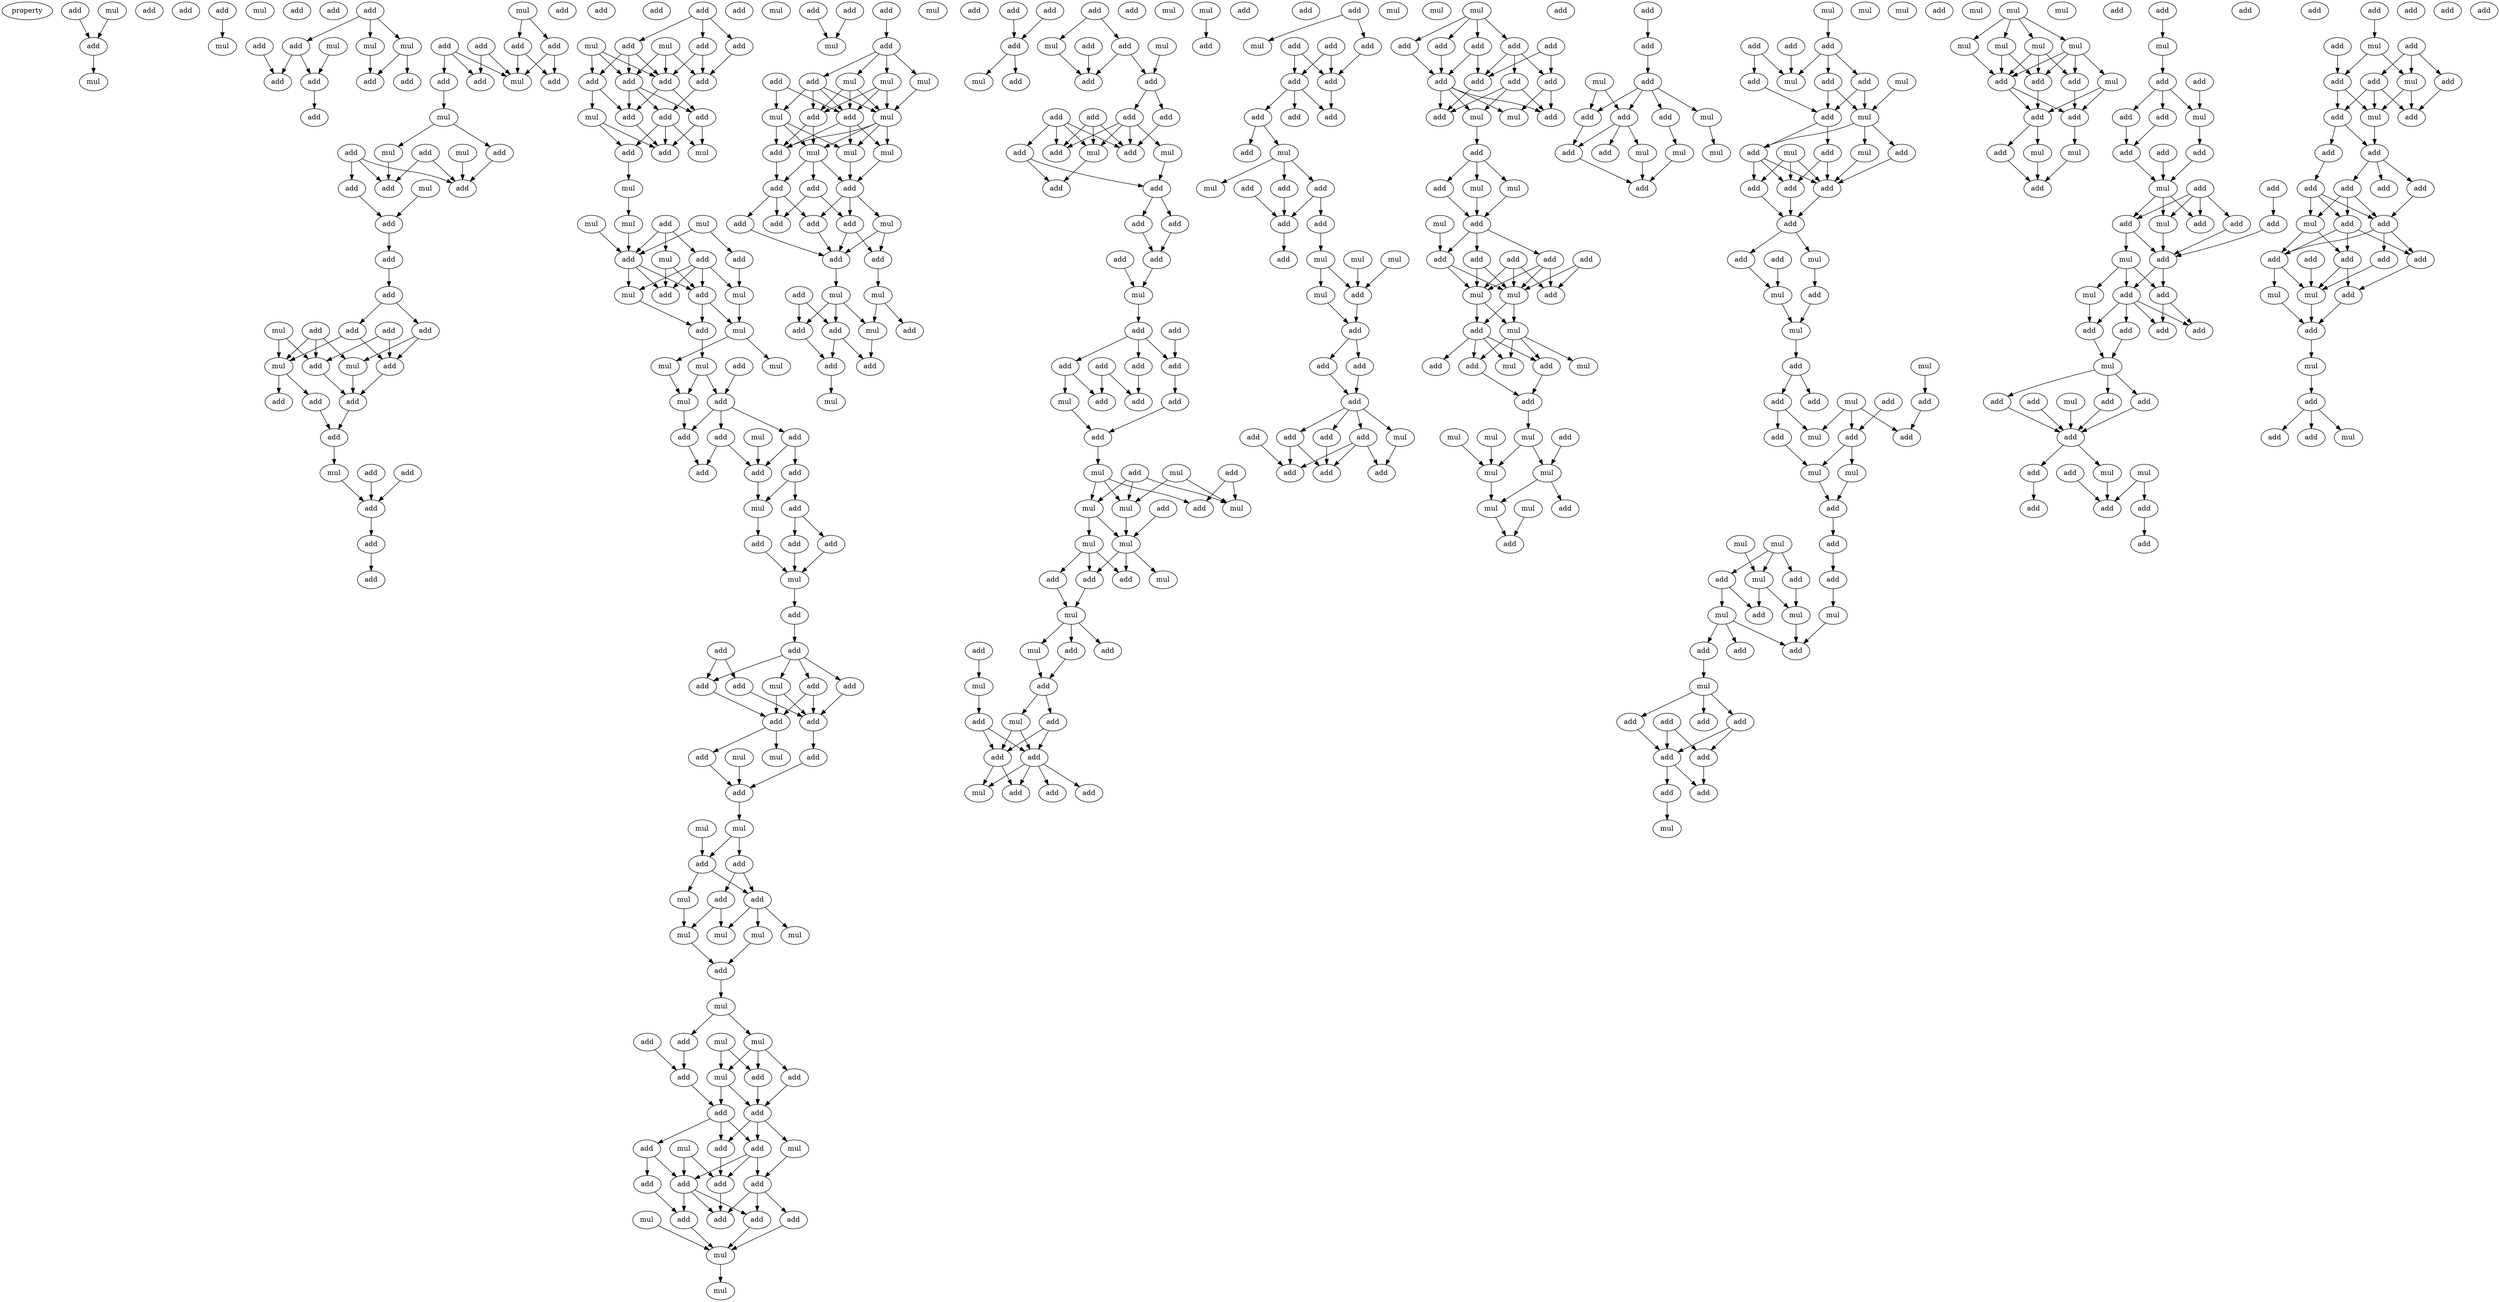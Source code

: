 digraph {
    node [fontcolor=black]
    property [mul=2,lf=1.8]
    0 [ label = add ];
    1 [ label = add ];
    2 [ label = add ];
    3 [ label = mul ];
    4 [ label = add ];
    5 [ label = add ];
    6 [ label = mul ];
    7 [ label = add ];
    8 [ label = add ];
    9 [ label = mul ];
    10 [ label = mul ];
    11 [ label = add ];
    12 [ label = mul ];
    13 [ label = add ];
    14 [ label = mul ];
    15 [ label = mul ];
    16 [ label = add ];
    17 [ label = add ];
    18 [ label = add ];
    19 [ label = add ];
    20 [ label = add ];
    21 [ label = add ];
    22 [ label = mul ];
    23 [ label = add ];
    24 [ label = add ];
    25 [ label = add ];
    26 [ label = add ];
    27 [ label = mul ];
    28 [ label = add ];
    29 [ label = add ];
    30 [ label = add ];
    31 [ label = mul ];
    32 [ label = add ];
    33 [ label = mul ];
    34 [ label = add ];
    35 [ label = mul ];
    36 [ label = add ];
    37 [ label = add ];
    38 [ label = mul ];
    39 [ label = add ];
    40 [ label = add ];
    41 [ label = add ];
    42 [ label = add ];
    43 [ label = add ];
    44 [ label = add ];
    45 [ label = add ];
    46 [ label = add ];
    47 [ label = add ];
    48 [ label = mul ];
    49 [ label = mul ];
    50 [ label = mul ];
    51 [ label = add ];
    52 [ label = add ];
    53 [ label = add ];
    54 [ label = add ];
    55 [ label = add ];
    56 [ label = add ];
    57 [ label = add ];
    58 [ label = mul ];
    59 [ label = add ];
    60 [ label = add ];
    61 [ label = add ];
    62 [ label = add ];
    63 [ label = add ];
    64 [ label = add ];
    65 [ label = add ];
    66 [ label = add ];
    67 [ label = add ];
    68 [ label = mul ];
    69 [ label = add ];
    70 [ label = add ];
    71 [ label = mul ];
    72 [ label = add ];
    73 [ label = add ];
    74 [ label = add ];
    75 [ label = add ];
    76 [ label = add ];
    77 [ label = add ];
    78 [ label = add ];
    79 [ label = mul ];
    80 [ label = mul ];
    81 [ label = add ];
    82 [ label = add ];
    83 [ label = mul ];
    84 [ label = mul ];
    85 [ label = mul ];
    86 [ label = add ];
    87 [ label = mul ];
    88 [ label = add ];
    89 [ label = add ];
    90 [ label = mul ];
    91 [ label = add ];
    92 [ label = mul ];
    93 [ label = mul ];
    94 [ label = add ];
    95 [ label = add ];
    96 [ label = add ];
    97 [ label = mul ];
    98 [ label = mul ];
    99 [ label = mul ];
    100 [ label = mul ];
    101 [ label = add ];
    102 [ label = mul ];
    103 [ label = add ];
    104 [ label = add ];
    105 [ label = mul ];
    106 [ label = add ];
    107 [ label = add ];
    108 [ label = add ];
    109 [ label = add ];
    110 [ label = add ];
    111 [ label = add ];
    112 [ label = mul ];
    113 [ label = add ];
    114 [ label = add ];
    115 [ label = add ];
    116 [ label = add ];
    117 [ label = mul ];
    118 [ label = mul ];
    119 [ label = add ];
    120 [ label = add ];
    121 [ label = add ];
    122 [ label = add ];
    123 [ label = add ];
    124 [ label = add ];
    125 [ label = add ];
    126 [ label = mul ];
    127 [ label = add ];
    128 [ label = add ];
    129 [ label = mul ];
    130 [ label = add ];
    131 [ label = mul ];
    132 [ label = add ];
    133 [ label = add ];
    134 [ label = mul ];
    135 [ label = add ];
    136 [ label = mul ];
    137 [ label = add ];
    138 [ label = add ];
    139 [ label = mul ];
    140 [ label = add ];
    141 [ label = mul ];
    142 [ label = add ];
    143 [ label = add ];
    144 [ label = mul ];
    145 [ label = mul ];
    146 [ label = mul ];
    147 [ label = mul ];
    148 [ label = add ];
    149 [ label = mul ];
    150 [ label = mul ];
    151 [ label = mul ];
    152 [ label = add ];
    153 [ label = add ];
    154 [ label = mul ];
    155 [ label = add ];
    156 [ label = add ];
    157 [ label = add ];
    158 [ label = add ];
    159 [ label = add ];
    160 [ label = add ];
    161 [ label = mul ];
    162 [ label = mul ];
    163 [ label = add ];
    164 [ label = add ];
    165 [ label = add ];
    166 [ label = add ];
    167 [ label = add ];
    168 [ label = add ];
    169 [ label = add ];
    170 [ label = add ];
    171 [ label = add ];
    172 [ label = add ];
    173 [ label = mul ];
    174 [ label = mul ];
    175 [ label = mul ];
    176 [ label = add ];
    177 [ label = mul ];
    178 [ label = add ];
    179 [ label = mul ];
    180 [ label = add ];
    181 [ label = add ];
    182 [ label = mul ];
    183 [ label = mul ];
    184 [ label = add ];
    185 [ label = mul ];
    186 [ label = add ];
    187 [ label = mul ];
    188 [ label = add ];
    189 [ label = mul ];
    190 [ label = mul ];
    191 [ label = mul ];
    192 [ label = add ];
    193 [ label = add ];
    194 [ label = add ];
    195 [ label = add ];
    196 [ label = add ];
    197 [ label = add ];
    198 [ label = mul ];
    199 [ label = add ];
    200 [ label = add ];
    201 [ label = add ];
    202 [ label = mul ];
    203 [ label = add ];
    204 [ label = mul ];
    205 [ label = add ];
    206 [ label = add ];
    207 [ label = mul ];
    208 [ label = add ];
    209 [ label = add ];
    210 [ label = add ];
    211 [ label = add ];
    212 [ label = add ];
    213 [ label = mul ];
    214 [ label = add ];
    215 [ label = add ];
    216 [ label = mul ];
    217 [ label = add ];
    218 [ label = add ];
    219 [ label = mul ];
    220 [ label = add ];
    221 [ label = add ];
    222 [ label = mul ];
    223 [ label = add ];
    224 [ label = add ];
    225 [ label = add ];
    226 [ label = add ];
    227 [ label = add ];
    228 [ label = add ];
    229 [ label = add ];
    230 [ label = mul ];
    231 [ label = mul ];
    232 [ label = add ];
    233 [ label = add ];
    234 [ label = add ];
    235 [ label = add ];
    236 [ label = add ];
    237 [ label = add ];
    238 [ label = add ];
    239 [ label = add ];
    240 [ label = mul ];
    241 [ label = add ];
    242 [ label = add ];
    243 [ label = add ];
    244 [ label = add ];
    245 [ label = add ];
    246 [ label = add ];
    247 [ label = add ];
    248 [ label = mul ];
    249 [ label = add ];
    250 [ label = add ];
    251 [ label = add ];
    252 [ label = mul ];
    253 [ label = add ];
    254 [ label = add ];
    255 [ label = mul ];
    256 [ label = mul ];
    257 [ label = add ];
    258 [ label = add ];
    259 [ label = mul ];
    260 [ label = mul ];
    261 [ label = mul ];
    262 [ label = mul ];
    263 [ label = add ];
    264 [ label = mul ];
    265 [ label = add ];
    266 [ label = add ];
    267 [ label = mul ];
    268 [ label = mul ];
    269 [ label = add ];
    270 [ label = add ];
    271 [ label = add ];
    272 [ label = add ];
    273 [ label = mul ];
    274 [ label = add ];
    275 [ label = add ];
    276 [ label = mul ];
    277 [ label = add ];
    278 [ label = mul ];
    279 [ label = add ];
    280 [ label = add ];
    281 [ label = add ];
    282 [ label = add ];
    283 [ label = mul ];
    284 [ label = mul ];
    285 [ label = add ];
    286 [ label = add ];
    287 [ label = add ];
    288 [ label = add ];
    289 [ label = add ];
    290 [ label = add ];
    291 [ label = mul ];
    292 [ label = add ];
    293 [ label = add ];
    294 [ label = add ];
    295 [ label = add ];
    296 [ label = add ];
    297 [ label = add ];
    298 [ label = add ];
    299 [ label = add ];
    300 [ label = mul ];
    301 [ label = mul ];
    302 [ label = add ];
    303 [ label = add ];
    304 [ label = add ];
    305 [ label = add ];
    306 [ label = add ];
    307 [ label = mul ];
    308 [ label = add ];
    309 [ label = mul ];
    310 [ label = mul ];
    311 [ label = mul ];
    312 [ label = add ];
    313 [ label = add ];
    314 [ label = add ];
    315 [ label = mul ];
    316 [ label = add ];
    317 [ label = add ];
    318 [ label = mul ];
    319 [ label = add ];
    320 [ label = add ];
    321 [ label = add ];
    322 [ label = add ];
    323 [ label = add ];
    324 [ label = add ];
    325 [ label = add ];
    326 [ label = mul ];
    327 [ label = mul ];
    328 [ label = add ];
    329 [ label = add ];
    330 [ label = add ];
    331 [ label = add ];
    332 [ label = add ];
    333 [ label = add ];
    334 [ label = add ];
    335 [ label = add ];
    336 [ label = add ];
    337 [ label = add ];
    338 [ label = mul ];
    339 [ label = add ];
    340 [ label = mul ];
    341 [ label = add ];
    342 [ label = add ];
    343 [ label = mul ];
    344 [ label = mul ];
    345 [ label = mul ];
    346 [ label = add ];
    347 [ label = add ];
    348 [ label = add ];
    349 [ label = add ];
    350 [ label = add ];
    351 [ label = add ];
    352 [ label = mul ];
    353 [ label = mul ];
    354 [ label = add ];
    355 [ label = mul ];
    356 [ label = add ];
    357 [ label = add ];
    358 [ label = add ];
    359 [ label = mul ];
    360 [ label = add ];
    361 [ label = mul ];
    362 [ label = add ];
    363 [ label = mul ];
    364 [ label = mul ];
    365 [ label = mul ];
    366 [ label = add ];
    367 [ label = mul ];
    368 [ label = mul ];
    369 [ label = add ];
    370 [ label = mul ];
    371 [ label = add ];
    372 [ label = mul ];
    373 [ label = add ];
    374 [ label = add ];
    375 [ label = add ];
    376 [ label = mul ];
    377 [ label = add ];
    378 [ label = add ];
    379 [ label = add ];
    380 [ label = add ];
    381 [ label = mul ];
    382 [ label = mul ];
    383 [ label = mul ];
    384 [ label = add ];
    385 [ label = mul ];
    386 [ label = add ];
    387 [ label = add ];
    388 [ label = mul ];
    389 [ label = add ];
    390 [ label = add ];
    391 [ label = add ];
    392 [ label = mul ];
    393 [ label = add ];
    394 [ label = add ];
    395 [ label = add ];
    396 [ label = mul ];
    397 [ label = add ];
    398 [ label = mul ];
    399 [ label = mul ];
    400 [ label = add ];
    401 [ label = add ];
    402 [ label = mul ];
    403 [ label = add ];
    404 [ label = add ];
    405 [ label = add ];
    406 [ label = add ];
    407 [ label = mul ];
    408 [ label = add ];
    409 [ label = add ];
    410 [ label = mul ];
    411 [ label = add ];
    412 [ label = add ];
    413 [ label = mul ];
    414 [ label = mul ];
    415 [ label = mul ];
    416 [ label = add ];
    417 [ label = add ];
    418 [ label = add ];
    419 [ label = add ];
    420 [ label = add ];
    421 [ label = mul ];
    422 [ label = add ];
    423 [ label = add ];
    424 [ label = add ];
    425 [ label = mul ];
    426 [ label = mul ];
    427 [ label = mul ];
    428 [ label = add ];
    429 [ label = mul ];
    430 [ label = add ];
    431 [ label = mul ];
    432 [ label = mul ];
    433 [ label = add ];
    434 [ label = add ];
    435 [ label = add ];
    436 [ label = mul ];
    437 [ label = add ];
    438 [ label = mul ];
    439 [ label = mul ];
    440 [ label = add ];
    441 [ label = add ];
    442 [ label = add ];
    443 [ label = mul ];
    444 [ label = mul ];
    445 [ label = add ];
    446 [ label = add ];
    447 [ label = add ];
    448 [ label = add ];
    449 [ label = add ];
    450 [ label = add ];
    451 [ label = add ];
    452 [ label = add ];
    453 [ label = mul ];
    454 [ label = add ];
    455 [ label = mul ];
    456 [ label = mul ];
    457 [ label = mul ];
    458 [ label = mul ];
    459 [ label = mul ];
    460 [ label = mul ];
    461 [ label = add ];
    462 [ label = mul ];
    463 [ label = add ];
    464 [ label = add ];
    465 [ label = add ];
    466 [ label = add ];
    467 [ label = add ];
    468 [ label = mul ];
    469 [ label = mul ];
    470 [ label = mul ];
    471 [ label = add ];
    472 [ label = add ];
    473 [ label = add ];
    474 [ label = add ];
    475 [ label = mul ];
    476 [ label = add ];
    477 [ label = add ];
    478 [ label = add ];
    479 [ label = add ];
    480 [ label = mul ];
    481 [ label = add ];
    482 [ label = add ];
    483 [ label = add ];
    484 [ label = add ];
    485 [ label = add ];
    486 [ label = mul ];
    487 [ label = add ];
    488 [ label = add ];
    489 [ label = add ];
    490 [ label = mul ];
    491 [ label = add ];
    492 [ label = mul ];
    493 [ label = add ];
    494 [ label = add ];
    495 [ label = add ];
    496 [ label = mul ];
    497 [ label = add ];
    498 [ label = add ];
    499 [ label = add ];
    500 [ label = add ];
    501 [ label = add ];
    502 [ label = mul ];
    503 [ label = add ];
    504 [ label = add ];
    505 [ label = mul ];
    506 [ label = add ];
    507 [ label = add ];
    508 [ label = add ];
    509 [ label = add ];
    510 [ label = mul ];
    511 [ label = add ];
    512 [ label = mul ];
    513 [ label = add ];
    514 [ label = add ];
    515 [ label = add ];
    516 [ label = add ];
    517 [ label = add ];
    518 [ label = mul ];
    519 [ label = add ];
    520 [ label = add ];
    521 [ label = add ];
    522 [ label = add ];
    523 [ label = add ];
    524 [ label = add ];
    525 [ label = mul ];
    526 [ label = add ];
    527 [ label = add ];
    528 [ label = mul ];
    529 [ label = add ];
    530 [ label = add ];
    531 [ label = add ];
    532 [ label = add ];
    533 [ label = add ];
    534 [ label = add ];
    535 [ label = mul ];
    536 [ label = add ];
    537 [ label = add ];
    538 [ label = add ];
    539 [ label = add ];
    540 [ label = add ];
    541 [ label = add ];
    542 [ label = add ];
    543 [ label = mul ];
    544 [ label = add ];
    545 [ label = mul ];
    546 [ label = add ];
    547 [ label = mul ];
    548 [ label = add ];
    549 [ label = add ];
    550 [ label = add ];
    551 [ label = add ];
    552 [ label = add ];
    553 [ label = mul ];
    0 -> 4 [ name = 0 ];
    3 -> 4 [ name = 1 ];
    4 -> 9 [ name = 2 ];
    5 -> 10 [ name = 3 ];
    11 -> 13 [ name = 4 ];
    11 -> 14 [ name = 5 ];
    11 -> 15 [ name = 6 ];
    12 -> 20 [ name = 7 ];
    13 -> 17 [ name = 8 ];
    13 -> 20 [ name = 9 ];
    14 -> 19 [ name = 10 ];
    15 -> 18 [ name = 11 ];
    15 -> 19 [ name = 12 ];
    16 -> 17 [ name = 13 ];
    20 -> 21 [ name = 14 ];
    22 -> 23 [ name = 15 ];
    22 -> 25 [ name = 16 ];
    23 -> 27 [ name = 17 ];
    23 -> 29 [ name = 18 ];
    24 -> 27 [ name = 19 ];
    24 -> 28 [ name = 20 ];
    24 -> 30 [ name = 21 ];
    25 -> 27 [ name = 22 ];
    25 -> 29 [ name = 23 ];
    26 -> 27 [ name = 24 ];
    26 -> 30 [ name = 25 ];
    28 -> 31 [ name = 26 ];
    31 -> 33 [ name = 27 ];
    31 -> 36 [ name = 28 ];
    32 -> 37 [ name = 29 ];
    32 -> 39 [ name = 30 ];
    33 -> 37 [ name = 31 ];
    34 -> 37 [ name = 32 ];
    34 -> 39 [ name = 33 ];
    34 -> 40 [ name = 34 ];
    35 -> 39 [ name = 35 ];
    36 -> 39 [ name = 36 ];
    38 -> 41 [ name = 37 ];
    40 -> 41 [ name = 38 ];
    41 -> 42 [ name = 39 ];
    42 -> 43 [ name = 40 ];
    43 -> 45 [ name = 41 ];
    43 -> 47 [ name = 42 ];
    44 -> 51 [ name = 43 ];
    44 -> 52 [ name = 44 ];
    45 -> 49 [ name = 45 ];
    45 -> 52 [ name = 46 ];
    46 -> 49 [ name = 47 ];
    46 -> 50 [ name = 48 ];
    46 -> 51 [ name = 49 ];
    47 -> 50 [ name = 50 ];
    47 -> 52 [ name = 51 ];
    48 -> 50 [ name = 52 ];
    48 -> 51 [ name = 53 ];
    49 -> 55 [ name = 54 ];
    50 -> 53 [ name = 55 ];
    50 -> 54 [ name = 56 ];
    51 -> 55 [ name = 57 ];
    52 -> 55 [ name = 58 ];
    54 -> 56 [ name = 59 ];
    55 -> 56 [ name = 60 ];
    56 -> 58 [ name = 61 ];
    58 -> 62 [ name = 62 ];
    60 -> 62 [ name = 63 ];
    61 -> 62 [ name = 64 ];
    62 -> 63 [ name = 65 ];
    63 -> 64 [ name = 66 ];
    66 -> 67 [ name = 67 ];
    66 -> 69 [ name = 68 ];
    66 -> 70 [ name = 69 ];
    67 -> 72 [ name = 70 ];
    67 -> 74 [ name = 71 ];
    67 -> 75 [ name = 72 ];
    68 -> 73 [ name = 73 ];
    68 -> 74 [ name = 74 ];
    68 -> 75 [ name = 75 ];
    69 -> 73 [ name = 76 ];
    70 -> 73 [ name = 77 ];
    70 -> 74 [ name = 78 ];
    71 -> 72 [ name = 79 ];
    71 -> 74 [ name = 80 ];
    71 -> 75 [ name = 81 ];
    72 -> 76 [ name = 82 ];
    72 -> 79 [ name = 83 ];
    73 -> 77 [ name = 84 ];
    74 -> 76 [ name = 85 ];
    74 -> 78 [ name = 86 ];
    75 -> 76 [ name = 87 ];
    75 -> 77 [ name = 88 ];
    75 -> 78 [ name = 89 ];
    76 -> 82 [ name = 90 ];
    77 -> 80 [ name = 91 ];
    77 -> 81 [ name = 92 ];
    77 -> 82 [ name = 93 ];
    78 -> 80 [ name = 94 ];
    78 -> 82 [ name = 95 ];
    79 -> 81 [ name = 96 ];
    79 -> 82 [ name = 97 ];
    81 -> 83 [ name = 98 ];
    83 -> 87 [ name = 99 ];
    84 -> 91 [ name = 100 ];
    85 -> 89 [ name = 101 ];
    85 -> 91 [ name = 102 ];
    86 -> 88 [ name = 103 ];
    86 -> 90 [ name = 104 ];
    86 -> 91 [ name = 105 ];
    87 -> 91 [ name = 106 ];
    88 -> 92 [ name = 107 ];
    88 -> 93 [ name = 108 ];
    88 -> 94 [ name = 109 ];
    88 -> 95 [ name = 110 ];
    89 -> 92 [ name = 111 ];
    90 -> 94 [ name = 112 ];
    90 -> 95 [ name = 113 ];
    91 -> 93 [ name = 114 ];
    91 -> 94 [ name = 115 ];
    91 -> 95 [ name = 116 ];
    92 -> 97 [ name = 117 ];
    93 -> 96 [ name = 118 ];
    95 -> 96 [ name = 119 ];
    95 -> 97 [ name = 120 ];
    96 -> 98 [ name = 121 ];
    97 -> 99 [ name = 122 ];
    97 -> 100 [ name = 123 ];
    98 -> 102 [ name = 124 ];
    98 -> 103 [ name = 125 ];
    99 -> 102 [ name = 126 ];
    101 -> 103 [ name = 127 ];
    102 -> 106 [ name = 128 ];
    103 -> 104 [ name = 129 ];
    103 -> 106 [ name = 130 ];
    103 -> 107 [ name = 131 ];
    104 -> 108 [ name = 132 ];
    104 -> 109 [ name = 133 ];
    105 -> 109 [ name = 134 ];
    106 -> 110 [ name = 135 ];
    107 -> 109 [ name = 136 ];
    107 -> 110 [ name = 137 ];
    108 -> 111 [ name = 138 ];
    108 -> 112 [ name = 139 ];
    109 -> 112 [ name = 140 ];
    111 -> 115 [ name = 141 ];
    111 -> 116 [ name = 142 ];
    112 -> 114 [ name = 143 ];
    114 -> 117 [ name = 144 ];
    115 -> 117 [ name = 145 ];
    116 -> 117 [ name = 146 ];
    117 -> 119 [ name = 147 ];
    119 -> 121 [ name = 148 ];
    120 -> 123 [ name = 149 ];
    120 -> 125 [ name = 150 ];
    121 -> 122 [ name = 151 ];
    121 -> 124 [ name = 152 ];
    121 -> 125 [ name = 153 ];
    121 -> 126 [ name = 154 ];
    122 -> 127 [ name = 155 ];
    123 -> 127 [ name = 156 ];
    124 -> 127 [ name = 157 ];
    124 -> 128 [ name = 158 ];
    125 -> 128 [ name = 159 ];
    126 -> 127 [ name = 160 ];
    126 -> 128 [ name = 161 ];
    127 -> 132 [ name = 162 ];
    128 -> 129 [ name = 163 ];
    128 -> 130 [ name = 164 ];
    130 -> 133 [ name = 165 ];
    131 -> 133 [ name = 166 ];
    132 -> 133 [ name = 167 ];
    133 -> 136 [ name = 168 ];
    134 -> 140 [ name = 169 ];
    135 -> 139 [ name = 170 ];
    136 -> 138 [ name = 171 ];
    136 -> 140 [ name = 172 ];
    137 -> 139 [ name = 173 ];
    138 -> 142 [ name = 174 ];
    138 -> 143 [ name = 175 ];
    140 -> 141 [ name = 176 ];
    140 -> 142 [ name = 177 ];
    141 -> 144 [ name = 178 ];
    142 -> 145 [ name = 179 ];
    142 -> 146 [ name = 180 ];
    142 -> 147 [ name = 181 ];
    143 -> 144 [ name = 182 ];
    143 -> 147 [ name = 183 ];
    144 -> 148 [ name = 184 ];
    145 -> 148 [ name = 185 ];
    148 -> 149 [ name = 186 ];
    149 -> 150 [ name = 187 ];
    149 -> 153 [ name = 188 ];
    150 -> 154 [ name = 189 ];
    150 -> 155 [ name = 190 ];
    150 -> 157 [ name = 191 ];
    151 -> 154 [ name = 192 ];
    151 -> 155 [ name = 193 ];
    152 -> 156 [ name = 194 ];
    153 -> 156 [ name = 195 ];
    154 -> 158 [ name = 196 ];
    154 -> 159 [ name = 197 ];
    155 -> 158 [ name = 198 ];
    156 -> 159 [ name = 199 ];
    157 -> 158 [ name = 200 ];
    158 -> 160 [ name = 201 ];
    158 -> 161 [ name = 202 ];
    158 -> 163 [ name = 203 ];
    159 -> 160 [ name = 204 ];
    159 -> 163 [ name = 205 ];
    159 -> 164 [ name = 206 ];
    160 -> 168 [ name = 207 ];
    161 -> 167 [ name = 208 ];
    162 -> 165 [ name = 209 ];
    162 -> 168 [ name = 210 ];
    163 -> 165 [ name = 211 ];
    163 -> 167 [ name = 212 ];
    163 -> 168 [ name = 213 ];
    164 -> 165 [ name = 214 ];
    164 -> 166 [ name = 215 ];
    165 -> 169 [ name = 216 ];
    165 -> 171 [ name = 217 ];
    165 -> 172 [ name = 218 ];
    166 -> 169 [ name = 219 ];
    167 -> 170 [ name = 220 ];
    167 -> 171 [ name = 221 ];
    167 -> 172 [ name = 222 ];
    168 -> 171 [ name = 223 ];
    169 -> 174 [ name = 224 ];
    170 -> 174 [ name = 225 ];
    172 -> 174 [ name = 226 ];
    173 -> 174 [ name = 227 ];
    174 -> 175 [ name = 228 ];
    176 -> 178 [ name = 229 ];
    178 -> 179 [ name = 230 ];
    178 -> 180 [ name = 231 ];
    178 -> 182 [ name = 232 ];
    178 -> 183 [ name = 233 ];
    179 -> 184 [ name = 234 ];
    179 -> 186 [ name = 235 ];
    179 -> 187 [ name = 236 ];
    180 -> 184 [ name = 237 ];
    180 -> 185 [ name = 238 ];
    180 -> 186 [ name = 239 ];
    180 -> 187 [ name = 240 ];
    181 -> 184 [ name = 241 ];
    181 -> 185 [ name = 242 ];
    182 -> 184 [ name = 243 ];
    182 -> 186 [ name = 244 ];
    182 -> 187 [ name = 245 ];
    183 -> 187 [ name = 246 ];
    184 -> 188 [ name = 247 ];
    184 -> 189 [ name = 248 ];
    184 -> 190 [ name = 249 ];
    185 -> 188 [ name = 250 ];
    185 -> 190 [ name = 251 ];
    185 -> 191 [ name = 252 ];
    186 -> 188 [ name = 253 ];
    186 -> 191 [ name = 254 ];
    187 -> 188 [ name = 255 ];
    187 -> 189 [ name = 256 ];
    187 -> 190 [ name = 257 ];
    187 -> 191 [ name = 258 ];
    188 -> 192 [ name = 259 ];
    189 -> 193 [ name = 260 ];
    190 -> 193 [ name = 261 ];
    191 -> 192 [ name = 262 ];
    191 -> 193 [ name = 263 ];
    191 -> 194 [ name = 264 ];
    192 -> 195 [ name = 265 ];
    192 -> 196 [ name = 266 ];
    192 -> 199 [ name = 267 ];
    193 -> 195 [ name = 268 ];
    193 -> 197 [ name = 269 ];
    193 -> 198 [ name = 270 ];
    194 -> 197 [ name = 271 ];
    194 -> 199 [ name = 272 ];
    195 -> 201 [ name = 273 ];
    196 -> 201 [ name = 274 ];
    197 -> 200 [ name = 275 ];
    197 -> 201 [ name = 276 ];
    198 -> 200 [ name = 277 ];
    198 -> 201 [ name = 278 ];
    200 -> 204 [ name = 279 ];
    201 -> 202 [ name = 280 ];
    202 -> 206 [ name = 281 ];
    202 -> 207 [ name = 282 ];
    202 -> 208 [ name = 283 ];
    203 -> 206 [ name = 284 ];
    203 -> 208 [ name = 285 ];
    204 -> 205 [ name = 286 ];
    204 -> 207 [ name = 287 ];
    206 -> 209 [ name = 288 ];
    206 -> 210 [ name = 289 ];
    207 -> 209 [ name = 290 ];
    208 -> 210 [ name = 291 ];
    210 -> 213 [ name = 292 ];
    212 -> 215 [ name = 293 ];
    214 -> 215 [ name = 294 ];
    215 -> 216 [ name = 295 ];
    215 -> 217 [ name = 296 ];
    218 -> 219 [ name = 297 ];
    218 -> 220 [ name = 298 ];
    219 -> 224 [ name = 299 ];
    220 -> 223 [ name = 300 ];
    220 -> 224 [ name = 301 ];
    221 -> 224 [ name = 302 ];
    222 -> 223 [ name = 303 ];
    223 -> 226 [ name = 304 ];
    223 -> 228 [ name = 305 ];
    225 -> 229 [ name = 306 ];
    225 -> 231 [ name = 307 ];
    225 -> 232 [ name = 308 ];
    225 -> 233 [ name = 309 ];
    226 -> 229 [ name = 310 ];
    226 -> 230 [ name = 311 ];
    226 -> 231 [ name = 312 ];
    226 -> 232 [ name = 313 ];
    227 -> 229 [ name = 314 ];
    227 -> 231 [ name = 315 ];
    227 -> 232 [ name = 316 ];
    228 -> 232 [ name = 317 ];
    230 -> 235 [ name = 318 ];
    231 -> 234 [ name = 319 ];
    233 -> 234 [ name = 320 ];
    233 -> 235 [ name = 321 ];
    235 -> 236 [ name = 322 ];
    235 -> 237 [ name = 323 ];
    236 -> 239 [ name = 324 ];
    237 -> 239 [ name = 325 ];
    238 -> 240 [ name = 326 ];
    239 -> 240 [ name = 327 ];
    240 -> 242 [ name = 328 ];
    241 -> 243 [ name = 329 ];
    242 -> 243 [ name = 330 ];
    242 -> 244 [ name = 331 ];
    242 -> 246 [ name = 332 ];
    243 -> 250 [ name = 333 ];
    244 -> 248 [ name = 334 ];
    244 -> 249 [ name = 335 ];
    245 -> 247 [ name = 336 ];
    245 -> 249 [ name = 337 ];
    246 -> 247 [ name = 338 ];
    248 -> 251 [ name = 339 ];
    250 -> 251 [ name = 340 ];
    251 -> 252 [ name = 341 ];
    252 -> 256 [ name = 342 ];
    252 -> 257 [ name = 343 ];
    252 -> 259 [ name = 344 ];
    253 -> 256 [ name = 345 ];
    253 -> 259 [ name = 346 ];
    253 -> 260 [ name = 347 ];
    254 -> 257 [ name = 348 ];
    254 -> 260 [ name = 349 ];
    255 -> 256 [ name = 350 ];
    255 -> 260 [ name = 351 ];
    256 -> 262 [ name = 352 ];
    258 -> 262 [ name = 353 ];
    259 -> 261 [ name = 354 ];
    259 -> 262 [ name = 355 ];
    261 -> 263 [ name = 356 ];
    261 -> 265 [ name = 357 ];
    261 -> 266 [ name = 358 ];
    262 -> 263 [ name = 359 ];
    262 -> 264 [ name = 360 ];
    262 -> 266 [ name = 361 ];
    265 -> 267 [ name = 362 ];
    266 -> 267 [ name = 363 ];
    267 -> 268 [ name = 364 ];
    267 -> 269 [ name = 365 ];
    267 -> 272 [ name = 366 ];
    268 -> 274 [ name = 367 ];
    269 -> 274 [ name = 368 ];
    270 -> 273 [ name = 369 ];
    273 -> 275 [ name = 370 ];
    274 -> 276 [ name = 371 ];
    274 -> 277 [ name = 372 ];
    275 -> 279 [ name = 373 ];
    275 -> 280 [ name = 374 ];
    276 -> 279 [ name = 375 ];
    276 -> 280 [ name = 376 ];
    277 -> 279 [ name = 377 ];
    277 -> 280 [ name = 378 ];
    279 -> 281 [ name = 379 ];
    279 -> 284 [ name = 380 ];
    280 -> 281 [ name = 381 ];
    280 -> 282 [ name = 382 ];
    280 -> 284 [ name = 383 ];
    280 -> 285 [ name = 384 ];
    283 -> 286 [ name = 385 ];
    289 -> 291 [ name = 386 ];
    289 -> 293 [ name = 387 ];
    290 -> 294 [ name = 388 ];
    290 -> 295 [ name = 389 ];
    292 -> 294 [ name = 390 ];
    292 -> 295 [ name = 391 ];
    293 -> 295 [ name = 392 ];
    294 -> 296 [ name = 393 ];
    294 -> 297 [ name = 394 ];
    294 -> 298 [ name = 395 ];
    295 -> 298 [ name = 396 ];
    297 -> 299 [ name = 397 ];
    297 -> 300 [ name = 398 ];
    300 -> 301 [ name = 399 ];
    300 -> 302 [ name = 400 ];
    300 -> 303 [ name = 401 ];
    302 -> 306 [ name = 402 ];
    303 -> 305 [ name = 403 ];
    303 -> 306 [ name = 404 ];
    304 -> 306 [ name = 405 ];
    305 -> 309 [ name = 406 ];
    306 -> 308 [ name = 407 ];
    307 -> 312 [ name = 408 ];
    309 -> 311 [ name = 409 ];
    309 -> 312 [ name = 410 ];
    310 -> 312 [ name = 411 ];
    311 -> 313 [ name = 412 ];
    312 -> 313 [ name = 413 ];
    313 -> 314 [ name = 414 ];
    313 -> 316 [ name = 415 ];
    314 -> 317 [ name = 416 ];
    316 -> 317 [ name = 417 ];
    317 -> 318 [ name = 418 ];
    317 -> 319 [ name = 419 ];
    317 -> 321 [ name = 420 ];
    317 -> 322 [ name = 421 ];
    318 -> 324 [ name = 422 ];
    319 -> 323 [ name = 423 ];
    319 -> 324 [ name = 424 ];
    319 -> 325 [ name = 425 ];
    320 -> 323 [ name = 426 ];
    321 -> 325 [ name = 427 ];
    322 -> 323 [ name = 428 ];
    322 -> 325 [ name = 429 ];
    327 -> 329 [ name = 430 ];
    327 -> 330 [ name = 431 ];
    327 -> 331 [ name = 432 ];
    327 -> 332 [ name = 433 ];
    328 -> 333 [ name = 434 ];
    328 -> 336 [ name = 435 ];
    329 -> 334 [ name = 436 ];
    330 -> 333 [ name = 437 ];
    330 -> 335 [ name = 438 ];
    330 -> 336 [ name = 439 ];
    331 -> 333 [ name = 440 ];
    331 -> 334 [ name = 441 ];
    332 -> 334 [ name = 442 ];
    333 -> 339 [ name = 443 ];
    334 -> 337 [ name = 444 ];
    334 -> 338 [ name = 445 ];
    334 -> 339 [ name = 446 ];
    334 -> 340 [ name = 447 ];
    335 -> 337 [ name = 448 ];
    335 -> 338 [ name = 449 ];
    335 -> 339 [ name = 450 ];
    336 -> 337 [ name = 451 ];
    336 -> 340 [ name = 452 ];
    338 -> 341 [ name = 453 ];
    341 -> 342 [ name = 454 ];
    341 -> 343 [ name = 455 ];
    341 -> 344 [ name = 456 ];
    342 -> 346 [ name = 457 ];
    343 -> 346 [ name = 458 ];
    344 -> 346 [ name = 459 ];
    345 -> 348 [ name = 460 ];
    346 -> 348 [ name = 461 ];
    346 -> 349 [ name = 462 ];
    346 -> 351 [ name = 463 ];
    347 -> 352 [ name = 464 ];
    347 -> 354 [ name = 465 ];
    348 -> 352 [ name = 466 ];
    348 -> 353 [ name = 467 ];
    349 -> 352 [ name = 468 ];
    349 -> 353 [ name = 469 ];
    350 -> 352 [ name = 470 ];
    350 -> 353 [ name = 471 ];
    350 -> 354 [ name = 472 ];
    351 -> 352 [ name = 473 ];
    351 -> 353 [ name = 474 ];
    351 -> 354 [ name = 475 ];
    352 -> 355 [ name = 476 ];
    352 -> 356 [ name = 477 ];
    353 -> 355 [ name = 478 ];
    353 -> 356 [ name = 479 ];
    355 -> 358 [ name = 480 ];
    355 -> 359 [ name = 481 ];
    355 -> 360 [ name = 482 ];
    355 -> 361 [ name = 483 ];
    356 -> 357 [ name = 484 ];
    356 -> 358 [ name = 485 ];
    356 -> 360 [ name = 486 ];
    356 -> 361 [ name = 487 ];
    358 -> 362 [ name = 488 ];
    360 -> 362 [ name = 489 ];
    362 -> 363 [ name = 490 ];
    363 -> 367 [ name = 491 ];
    363 -> 368 [ name = 492 ];
    364 -> 367 [ name = 493 ];
    365 -> 367 [ name = 494 ];
    366 -> 368 [ name = 495 ];
    367 -> 372 [ name = 496 ];
    368 -> 371 [ name = 497 ];
    368 -> 372 [ name = 498 ];
    370 -> 373 [ name = 499 ];
    372 -> 373 [ name = 500 ];
    374 -> 375 [ name = 501 ];
    375 -> 377 [ name = 502 ];
    376 -> 379 [ name = 503 ];
    376 -> 380 [ name = 504 ];
    377 -> 378 [ name = 505 ];
    377 -> 379 [ name = 506 ];
    377 -> 380 [ name = 507 ];
    377 -> 381 [ name = 508 ];
    378 -> 382 [ name = 509 ];
    379 -> 383 [ name = 510 ];
    379 -> 384 [ name = 511 ];
    379 -> 386 [ name = 512 ];
    380 -> 384 [ name = 513 ];
    381 -> 385 [ name = 514 ];
    382 -> 387 [ name = 515 ];
    383 -> 387 [ name = 516 ];
    384 -> 387 [ name = 517 ];
    388 -> 391 [ name = 518 ];
    389 -> 393 [ name = 519 ];
    389 -> 396 [ name = 520 ];
    390 -> 396 [ name = 521 ];
    391 -> 394 [ name = 522 ];
    391 -> 395 [ name = 523 ];
    391 -> 396 [ name = 524 ];
    392 -> 398 [ name = 525 ];
    393 -> 397 [ name = 526 ];
    394 -> 397 [ name = 527 ];
    394 -> 398 [ name = 528 ];
    395 -> 397 [ name = 529 ];
    395 -> 398 [ name = 530 ];
    397 -> 400 [ name = 531 ];
    397 -> 401 [ name = 532 ];
    398 -> 399 [ name = 533 ];
    398 -> 400 [ name = 534 ];
    398 -> 403 [ name = 535 ];
    399 -> 406 [ name = 536 ];
    400 -> 404 [ name = 537 ];
    400 -> 405 [ name = 538 ];
    400 -> 406 [ name = 539 ];
    401 -> 404 [ name = 540 ];
    401 -> 406 [ name = 541 ];
    402 -> 404 [ name = 542 ];
    402 -> 405 [ name = 543 ];
    402 -> 406 [ name = 544 ];
    403 -> 406 [ name = 545 ];
    404 -> 408 [ name = 546 ];
    405 -> 408 [ name = 547 ];
    406 -> 408 [ name = 548 ];
    408 -> 409 [ name = 549 ];
    408 -> 410 [ name = 550 ];
    409 -> 413 [ name = 551 ];
    410 -> 412 [ name = 552 ];
    411 -> 413 [ name = 553 ];
    412 -> 414 [ name = 554 ];
    413 -> 414 [ name = 555 ];
    414 -> 416 [ name = 556 ];
    415 -> 420 [ name = 557 ];
    416 -> 417 [ name = 558 ];
    416 -> 418 [ name = 559 ];
    417 -> 422 [ name = 560 ];
    417 -> 425 [ name = 561 ];
    419 -> 424 [ name = 562 ];
    420 -> 423 [ name = 563 ];
    421 -> 423 [ name = 564 ];
    421 -> 424 [ name = 565 ];
    421 -> 425 [ name = 566 ];
    422 -> 426 [ name = 567 ];
    424 -> 426 [ name = 568 ];
    424 -> 427 [ name = 569 ];
    426 -> 428 [ name = 570 ];
    427 -> 428 [ name = 571 ];
    428 -> 430 [ name = 572 ];
    429 -> 432 [ name = 573 ];
    429 -> 433 [ name = 574 ];
    429 -> 435 [ name = 575 ];
    430 -> 434 [ name = 576 ];
    431 -> 432 [ name = 577 ];
    432 -> 437 [ name = 578 ];
    432 -> 439 [ name = 579 ];
    433 -> 439 [ name = 580 ];
    434 -> 436 [ name = 581 ];
    435 -> 437 [ name = 582 ];
    435 -> 438 [ name = 583 ];
    436 -> 440 [ name = 584 ];
    438 -> 440 [ name = 585 ];
    438 -> 441 [ name = 586 ];
    438 -> 442 [ name = 587 ];
    439 -> 440 [ name = 588 ];
    441 -> 443 [ name = 589 ];
    443 -> 446 [ name = 590 ];
    443 -> 447 [ name = 591 ];
    443 -> 448 [ name = 592 ];
    445 -> 449 [ name = 593 ];
    445 -> 450 [ name = 594 ];
    446 -> 450 [ name = 595 ];
    447 -> 449 [ name = 596 ];
    447 -> 450 [ name = 597 ];
    449 -> 452 [ name = 598 ];
    450 -> 451 [ name = 599 ];
    450 -> 452 [ name = 600 ];
    451 -> 453 [ name = 601 ];
    456 -> 457 [ name = 602 ];
    456 -> 458 [ name = 603 ];
    456 -> 459 [ name = 604 ];
    456 -> 460 [ name = 605 ];
    457 -> 461 [ name = 606 ];
    457 -> 463 [ name = 607 ];
    457 -> 464 [ name = 608 ];
    458 -> 464 [ name = 609 ];
    459 -> 461 [ name = 610 ];
    459 -> 462 [ name = 611 ];
    459 -> 463 [ name = 612 ];
    459 -> 464 [ name = 613 ];
    460 -> 461 [ name = 614 ];
    460 -> 464 [ name = 615 ];
    461 -> 465 [ name = 616 ];
    462 -> 465 [ name = 617 ];
    462 -> 466 [ name = 618 ];
    463 -> 466 [ name = 619 ];
    464 -> 465 [ name = 620 ];
    464 -> 466 [ name = 621 ];
    465 -> 467 [ name = 622 ];
    465 -> 468 [ name = 623 ];
    466 -> 469 [ name = 624 ];
    467 -> 471 [ name = 625 ];
    468 -> 471 [ name = 626 ];
    469 -> 471 [ name = 627 ];
    473 -> 475 [ name = 628 ];
    475 -> 476 [ name = 629 ];
    476 -> 478 [ name = 630 ];
    476 -> 479 [ name = 631 ];
    476 -> 480 [ name = 632 ];
    477 -> 480 [ name = 633 ];
    478 -> 481 [ name = 634 ];
    479 -> 481 [ name = 635 ];
    480 -> 483 [ name = 636 ];
    481 -> 486 [ name = 637 ];
    482 -> 486 [ name = 638 ];
    483 -> 486 [ name = 639 ];
    484 -> 491 [ name = 640 ];
    485 -> 487 [ name = 641 ];
    485 -> 488 [ name = 642 ];
    485 -> 489 [ name = 643 ];
    485 -> 490 [ name = 644 ];
    486 -> 488 [ name = 645 ];
    486 -> 489 [ name = 646 ];
    486 -> 490 [ name = 647 ];
    487 -> 493 [ name = 648 ];
    488 -> 492 [ name = 649 ];
    488 -> 493 [ name = 650 ];
    490 -> 493 [ name = 651 ];
    491 -> 493 [ name = 652 ];
    492 -> 494 [ name = 653 ];
    492 -> 495 [ name = 654 ];
    492 -> 496 [ name = 655 ];
    493 -> 494 [ name = 656 ];
    493 -> 495 [ name = 657 ];
    494 -> 498 [ name = 658 ];
    494 -> 501 [ name = 659 ];
    495 -> 497 [ name = 660 ];
    495 -> 498 [ name = 661 ];
    495 -> 500 [ name = 662 ];
    495 -> 501 [ name = 663 ];
    496 -> 500 [ name = 664 ];
    497 -> 502 [ name = 665 ];
    500 -> 502 [ name = 666 ];
    502 -> 503 [ name = 667 ];
    502 -> 506 [ name = 668 ];
    502 -> 507 [ name = 669 ];
    503 -> 508 [ name = 670 ];
    504 -> 508 [ name = 671 ];
    505 -> 508 [ name = 672 ];
    506 -> 508 [ name = 673 ];
    507 -> 508 [ name = 674 ];
    508 -> 509 [ name = 675 ];
    508 -> 512 [ name = 676 ];
    509 -> 514 [ name = 677 ];
    510 -> 513 [ name = 678 ];
    510 -> 515 [ name = 679 ];
    511 -> 513 [ name = 680 ];
    512 -> 513 [ name = 681 ];
    515 -> 516 [ name = 682 ];
    517 -> 518 [ name = 683 ];
    518 -> 524 [ name = 684 ];
    518 -> 525 [ name = 685 ];
    519 -> 522 [ name = 686 ];
    519 -> 523 [ name = 687 ];
    519 -> 525 [ name = 688 ];
    520 -> 524 [ name = 689 ];
    522 -> 526 [ name = 690 ];
    522 -> 527 [ name = 691 ];
    522 -> 528 [ name = 692 ];
    523 -> 526 [ name = 693 ];
    524 -> 527 [ name = 694 ];
    524 -> 528 [ name = 695 ];
    525 -> 526 [ name = 696 ];
    525 -> 528 [ name = 697 ];
    527 -> 529 [ name = 698 ];
    527 -> 530 [ name = 699 ];
    528 -> 529 [ name = 700 ];
    529 -> 531 [ name = 701 ];
    529 -> 532 [ name = 702 ];
    529 -> 533 [ name = 703 ];
    530 -> 534 [ name = 704 ];
    532 -> 537 [ name = 705 ];
    533 -> 535 [ name = 706 ];
    533 -> 536 [ name = 707 ];
    533 -> 537 [ name = 708 ];
    534 -> 535 [ name = 709 ];
    534 -> 536 [ name = 710 ];
    534 -> 537 [ name = 711 ];
    535 -> 538 [ name = 712 ];
    535 -> 540 [ name = 713 ];
    536 -> 538 [ name = 714 ];
    536 -> 539 [ name = 715 ];
    536 -> 540 [ name = 716 ];
    537 -> 539 [ name = 717 ];
    537 -> 540 [ name = 718 ];
    537 -> 541 [ name = 719 ];
    538 -> 544 [ name = 720 ];
    538 -> 545 [ name = 721 ];
    539 -> 544 [ name = 722 ];
    540 -> 543 [ name = 723 ];
    540 -> 545 [ name = 724 ];
    541 -> 545 [ name = 725 ];
    542 -> 545 [ name = 726 ];
    543 -> 546 [ name = 727 ];
    544 -> 546 [ name = 728 ];
    545 -> 546 [ name = 729 ];
    546 -> 547 [ name = 730 ];
    547 -> 549 [ name = 731 ];
    549 -> 551 [ name = 732 ];
    549 -> 552 [ name = 733 ];
    549 -> 553 [ name = 734 ];
}
